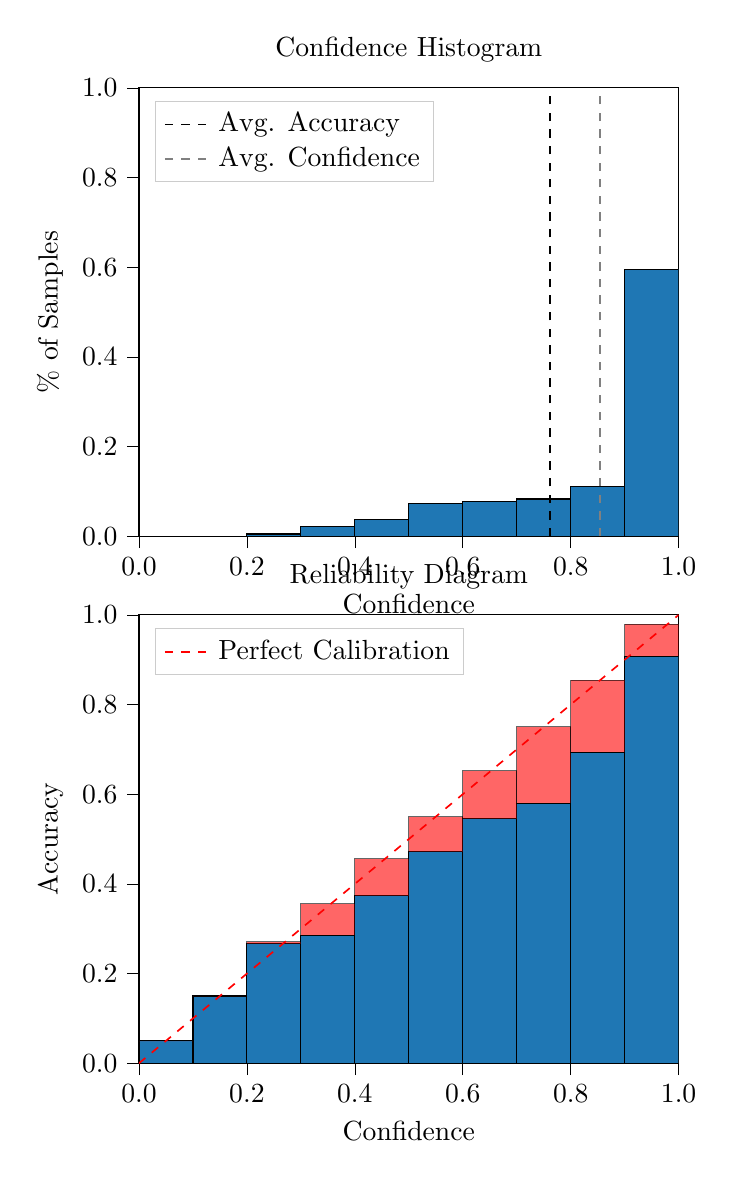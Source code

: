 % This file was created by tikzplotlib v0.9.8.
\begin{tikzpicture}

\definecolor{color0}{rgb}{0.122,0.467,0.706}

\begin{groupplot}[group style={group size=1 by 2}]
\nextgroupplot[
legend cell align={left},
legend style={
  fill opacity=0.8,
  draw opacity=1,
  text opacity=1,
  at={(0.03,0.97)},
  anchor=north west,
  draw=white!80!black
},
tick align=outside,
tick pos=left,
title={Confidence Histogram},
x grid style={white!69.02!black},
xlabel={Confidence},
xmin=0, xmax=1,
xtick style={color=black},
xtick={0,0.2,0.4,0.6,0.8,1},
xticklabels={0.0,0.2,0.4,0.6,0.8,1.0},
y grid style={white!69.02!black},
ylabel={\% of Samples},
ymin=0, ymax=1,
ytick style={color=black},
ytick={0,0.2,0.4,0.6,0.8,1},
yticklabels={0.0,0.2,0.4,0.6,0.8,1.0}
]
\draw[draw=black,fill=color0] (axis cs:-6.939e-18,0) rectangle (axis cs:0.1,0);
\draw[draw=black,fill=color0] (axis cs:0.1,0) rectangle (axis cs:0.2,0);
\draw[draw=black,fill=color0] (axis cs:0.2,0) rectangle (axis cs:0.3,0.005);
\draw[draw=black,fill=color0] (axis cs:0.3,0) rectangle (axis cs:0.4,0.021);
\draw[draw=black,fill=color0] (axis cs:0.4,0) rectangle (axis cs:0.5,0.037);
\draw[draw=black,fill=color0] (axis cs:0.5,0) rectangle (axis cs:0.6,0.072);
\draw[draw=black,fill=color0] (axis cs:0.6,0) rectangle (axis cs:0.7,0.077);
\draw[draw=black,fill=color0] (axis cs:0.7,0) rectangle (axis cs:0.8,0.083);
\draw[draw=black,fill=color0] (axis cs:0.8,0) rectangle (axis cs:0.9,0.11);
\draw[draw=black,fill=color0] (axis cs:0.9,0) rectangle (axis cs:1,0.595);
\addplot [semithick, black, dashed]
table {%
0.762 0
0.762 1
};
\addlegendentry{Avg. Accuracy}
\addplot [semithick, white!50.196!black, dashed]
table {%
0.854 0
0.854 1
};
\addlegendentry{Avg. Confidence}

\nextgroupplot[
legend cell align={left},
legend style={
  fill opacity=0.8,
  draw opacity=1,
  text opacity=1,
  at={(0.03,0.97)},
  anchor=north west,
  draw=white!80!black
},
tick align=outside,
tick pos=left,
title={Reliability Diagram},
x grid style={white!69.02!black},
xlabel={Confidence},
xmin=0, xmax=1,
xtick style={color=black},
xtick={0,0.2,0.4,0.6,0.8,1},
xticklabels={0.0,0.2,0.4,0.6,0.8,1.0},
y grid style={white!69.02!black},
ylabel={Accuracy},
ymin=0, ymax=1,
ytick style={color=black},
ytick={0,0.2,0.4,0.6,0.8,1},
yticklabels={0.0,0.2,0.4,0.6,0.8,1.0}
]
\draw[draw=black,fill=color0] (axis cs:-6.939e-18,0) rectangle (axis cs:0.1,0.05);
\draw[draw=black,fill=color0] (axis cs:0.1,0) rectangle (axis cs:0.2,0.15);
\draw[draw=black,fill=color0] (axis cs:0.2,0) rectangle (axis cs:0.3,0.267);
\draw[draw=black,fill=color0] (axis cs:0.3,0) rectangle (axis cs:0.4,0.285);
\draw[draw=black,fill=color0] (axis cs:0.4,0) rectangle (axis cs:0.5,0.374);
\draw[draw=black,fill=color0] (axis cs:0.5,0) rectangle (axis cs:0.6,0.472);
\draw[draw=black,fill=color0] (axis cs:0.6,0) rectangle (axis cs:0.7,0.545);
\draw[draw=black,fill=color0] (axis cs:0.7,0) rectangle (axis cs:0.8,0.58);
\draw[draw=black,fill=color0] (axis cs:0.8,0) rectangle (axis cs:0.9,0.694);
\draw[draw=black,fill=color0] (axis cs:0.9,0) rectangle (axis cs:1,0.908);
\draw[draw=black,fill=red,opacity=0.6] (axis cs:-6.939e-18,0.05) rectangle (axis cs:0.1,0.05);
\draw[draw=black,fill=red,opacity=0.6] (axis cs:0.1,0.15) rectangle (axis cs:0.2,0.15);
\draw[draw=black,fill=red,opacity=0.6] (axis cs:0.2,0.267) rectangle (axis cs:0.3,0.271);
\draw[draw=black,fill=red,opacity=0.6] (axis cs:0.3,0.285) rectangle (axis cs:0.4,0.356);
\draw[draw=black,fill=red,opacity=0.6] (axis cs:0.4,0.374) rectangle (axis cs:0.5,0.456);
\draw[draw=black,fill=red,opacity=0.6] (axis cs:0.5,0.472) rectangle (axis cs:0.6,0.55);
\draw[draw=black,fill=red,opacity=0.6] (axis cs:0.6,0.545) rectangle (axis cs:0.7,0.652);
\draw[draw=black,fill=red,opacity=0.6] (axis cs:0.7,0.58) rectangle (axis cs:0.8,0.751);
\draw[draw=black,fill=red,opacity=0.6] (axis cs:0.8,0.694) rectangle (axis cs:0.9,0.854);
\draw[draw=black,fill=red,opacity=0.6] (axis cs:0.9,0.908) rectangle (axis cs:1,0.979);
\addplot [semithick, red, dashed]
table {%
0 0
1 1
};
\addlegendentry{Perfect Calibration}
\end{groupplot}

\end{tikzpicture}
